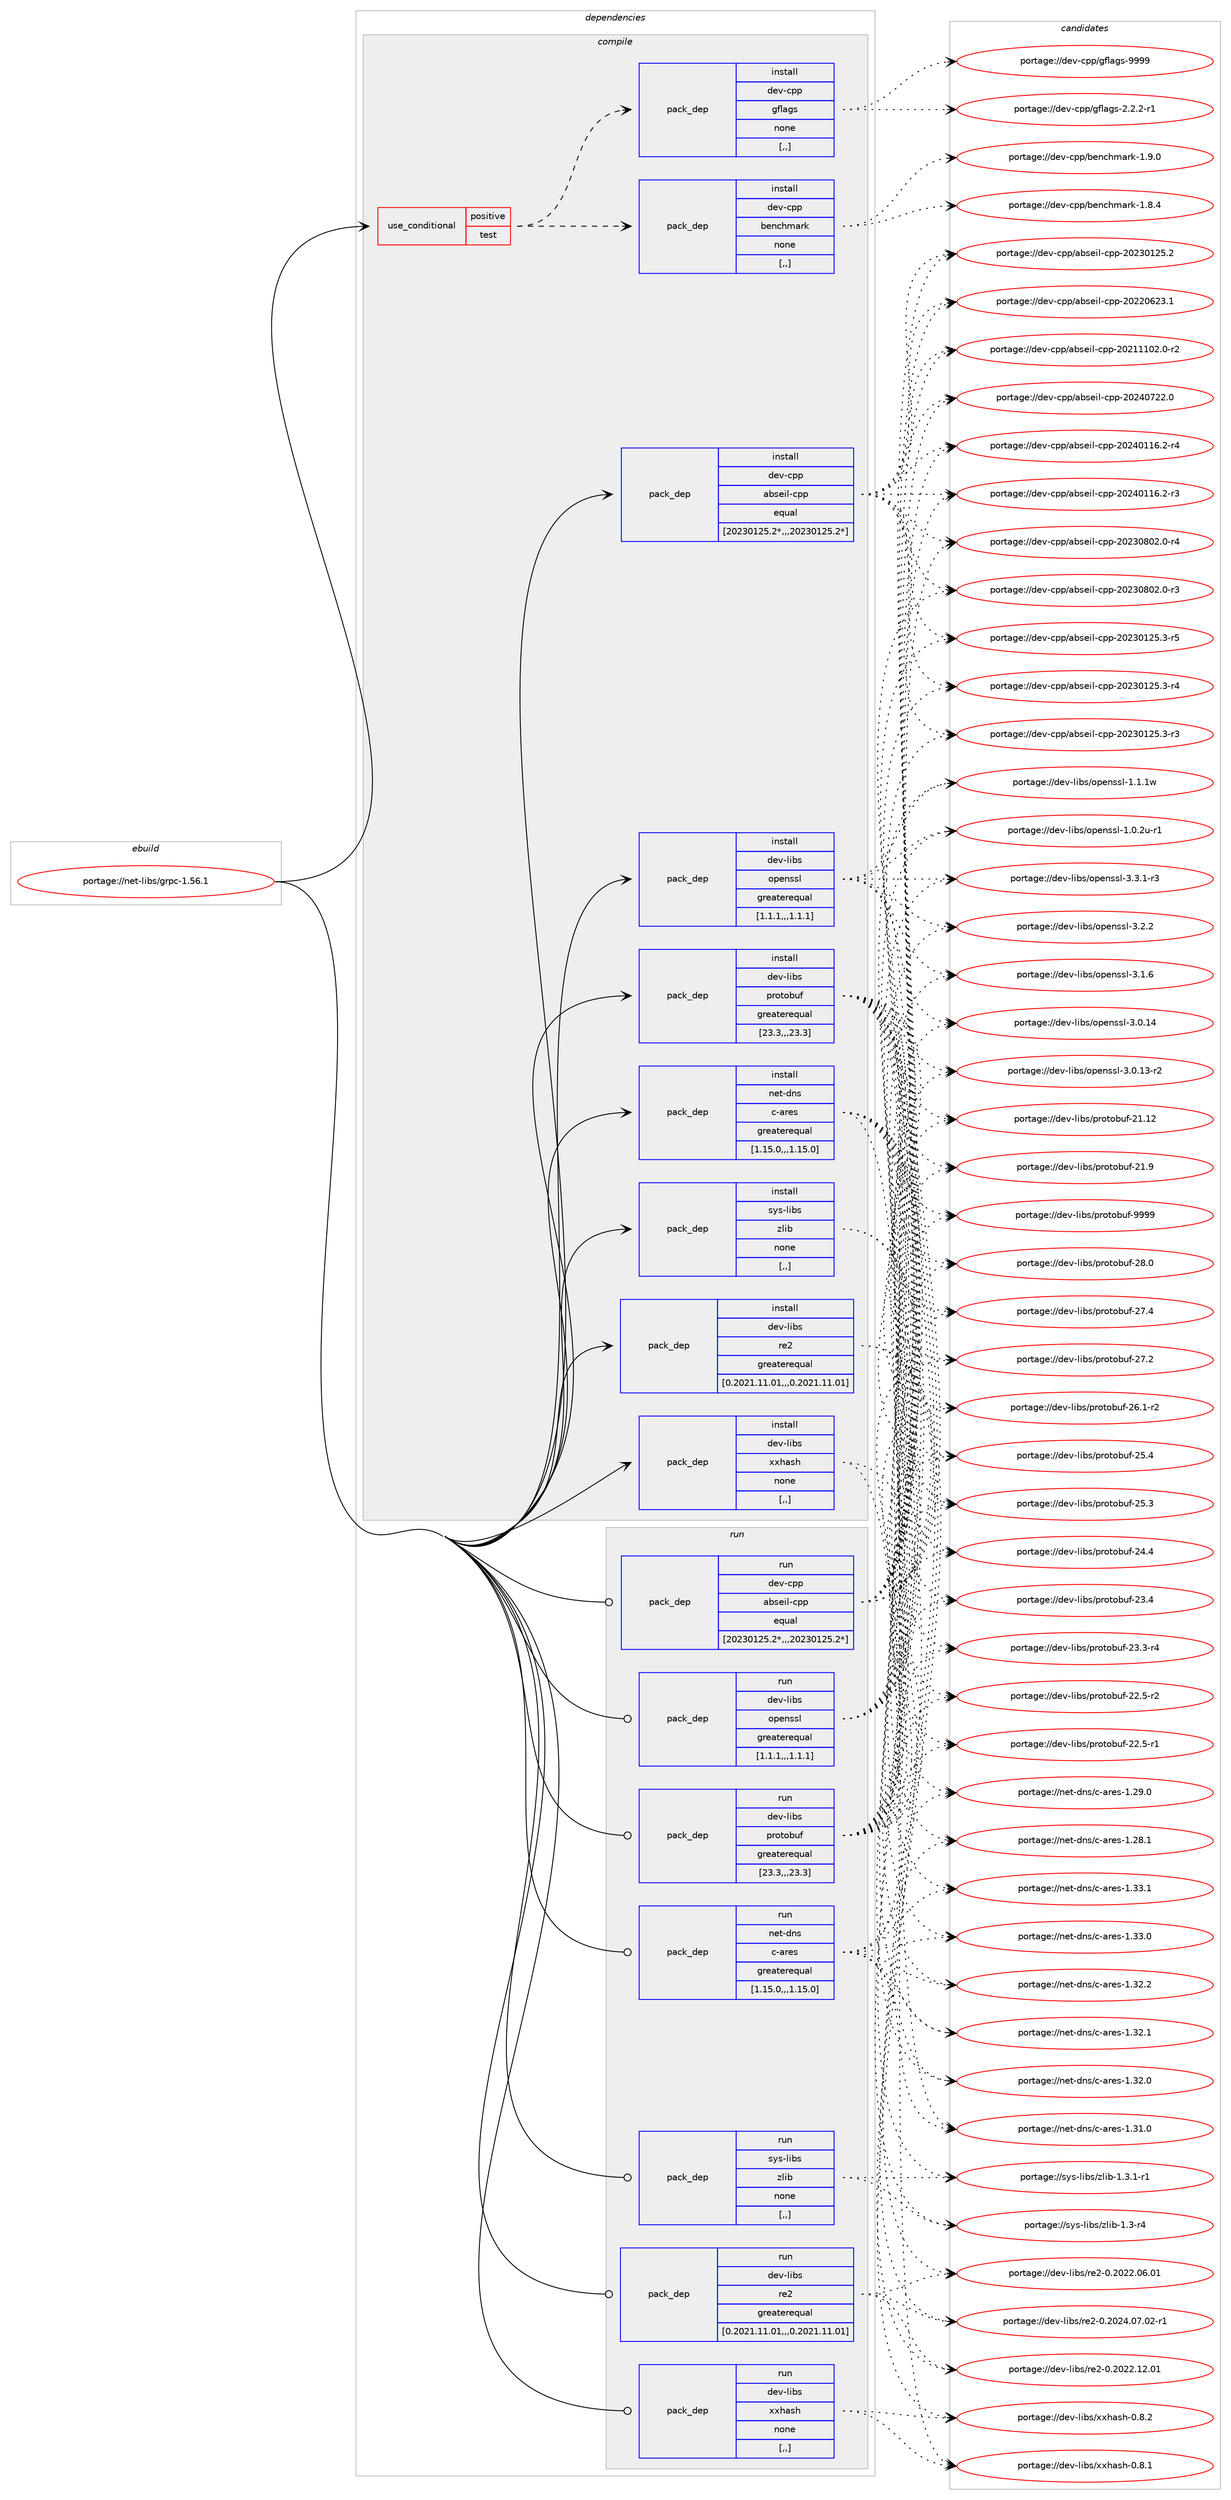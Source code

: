 digraph prolog {

# *************
# Graph options
# *************

newrank=true;
concentrate=true;
compound=true;
graph [rankdir=LR,fontname=Helvetica,fontsize=10,ranksep=1.5];#, ranksep=2.5, nodesep=0.2];
edge  [arrowhead=vee];
node  [fontname=Helvetica,fontsize=10];

# **********
# The ebuild
# **********

subgraph cluster_leftcol {
color=gray;
label=<<i>ebuild</i>>;
id [label="portage://net-libs/grpc-1.56.1", color=red, width=4, href="../net-libs/grpc-1.56.1.svg"];
}

# ****************
# The dependencies
# ****************

subgraph cluster_midcol {
color=gray;
label=<<i>dependencies</i>>;
subgraph cluster_compile {
fillcolor="#eeeeee";
style=filled;
label=<<i>compile</i>>;
subgraph cond227991 {
dependency870965 [label=<<TABLE BORDER="0" CELLBORDER="1" CELLSPACING="0" CELLPADDING="4"><TR><TD ROWSPAN="3" CELLPADDING="10">use_conditional</TD></TR><TR><TD>positive</TD></TR><TR><TD>test</TD></TR></TABLE>>, shape=none, color=red];
subgraph pack636559 {
dependency870966 [label=<<TABLE BORDER="0" CELLBORDER="1" CELLSPACING="0" CELLPADDING="4" WIDTH="220"><TR><TD ROWSPAN="6" CELLPADDING="30">pack_dep</TD></TR><TR><TD WIDTH="110">install</TD></TR><TR><TD>dev-cpp</TD></TR><TR><TD>benchmark</TD></TR><TR><TD>none</TD></TR><TR><TD>[,,]</TD></TR></TABLE>>, shape=none, color=blue];
}
dependency870965:e -> dependency870966:w [weight=20,style="dashed",arrowhead="vee"];
subgraph pack636560 {
dependency870967 [label=<<TABLE BORDER="0" CELLBORDER="1" CELLSPACING="0" CELLPADDING="4" WIDTH="220"><TR><TD ROWSPAN="6" CELLPADDING="30">pack_dep</TD></TR><TR><TD WIDTH="110">install</TD></TR><TR><TD>dev-cpp</TD></TR><TR><TD>gflags</TD></TR><TR><TD>none</TD></TR><TR><TD>[,,]</TD></TR></TABLE>>, shape=none, color=blue];
}
dependency870965:e -> dependency870967:w [weight=20,style="dashed",arrowhead="vee"];
}
id:e -> dependency870965:w [weight=20,style="solid",arrowhead="vee"];
subgraph pack636561 {
dependency870968 [label=<<TABLE BORDER="0" CELLBORDER="1" CELLSPACING="0" CELLPADDING="4" WIDTH="220"><TR><TD ROWSPAN="6" CELLPADDING="30">pack_dep</TD></TR><TR><TD WIDTH="110">install</TD></TR><TR><TD>dev-cpp</TD></TR><TR><TD>abseil-cpp</TD></TR><TR><TD>equal</TD></TR><TR><TD>[20230125.2*,,,20230125.2*]</TD></TR></TABLE>>, shape=none, color=blue];
}
id:e -> dependency870968:w [weight=20,style="solid",arrowhead="vee"];
subgraph pack636562 {
dependency870969 [label=<<TABLE BORDER="0" CELLBORDER="1" CELLSPACING="0" CELLPADDING="4" WIDTH="220"><TR><TD ROWSPAN="6" CELLPADDING="30">pack_dep</TD></TR><TR><TD WIDTH="110">install</TD></TR><TR><TD>dev-libs</TD></TR><TR><TD>openssl</TD></TR><TR><TD>greaterequal</TD></TR><TR><TD>[1.1.1,,,1.1.1]</TD></TR></TABLE>>, shape=none, color=blue];
}
id:e -> dependency870969:w [weight=20,style="solid",arrowhead="vee"];
subgraph pack636563 {
dependency870970 [label=<<TABLE BORDER="0" CELLBORDER="1" CELLSPACING="0" CELLPADDING="4" WIDTH="220"><TR><TD ROWSPAN="6" CELLPADDING="30">pack_dep</TD></TR><TR><TD WIDTH="110">install</TD></TR><TR><TD>dev-libs</TD></TR><TR><TD>protobuf</TD></TR><TR><TD>greaterequal</TD></TR><TR><TD>[23.3,,,23.3]</TD></TR></TABLE>>, shape=none, color=blue];
}
id:e -> dependency870970:w [weight=20,style="solid",arrowhead="vee"];
subgraph pack636564 {
dependency870971 [label=<<TABLE BORDER="0" CELLBORDER="1" CELLSPACING="0" CELLPADDING="4" WIDTH="220"><TR><TD ROWSPAN="6" CELLPADDING="30">pack_dep</TD></TR><TR><TD WIDTH="110">install</TD></TR><TR><TD>dev-libs</TD></TR><TR><TD>re2</TD></TR><TR><TD>greaterequal</TD></TR><TR><TD>[0.2021.11.01,,,0.2021.11.01]</TD></TR></TABLE>>, shape=none, color=blue];
}
id:e -> dependency870971:w [weight=20,style="solid",arrowhead="vee"];
subgraph pack636565 {
dependency870972 [label=<<TABLE BORDER="0" CELLBORDER="1" CELLSPACING="0" CELLPADDING="4" WIDTH="220"><TR><TD ROWSPAN="6" CELLPADDING="30">pack_dep</TD></TR><TR><TD WIDTH="110">install</TD></TR><TR><TD>dev-libs</TD></TR><TR><TD>xxhash</TD></TR><TR><TD>none</TD></TR><TR><TD>[,,]</TD></TR></TABLE>>, shape=none, color=blue];
}
id:e -> dependency870972:w [weight=20,style="solid",arrowhead="vee"];
subgraph pack636566 {
dependency870973 [label=<<TABLE BORDER="0" CELLBORDER="1" CELLSPACING="0" CELLPADDING="4" WIDTH="220"><TR><TD ROWSPAN="6" CELLPADDING="30">pack_dep</TD></TR><TR><TD WIDTH="110">install</TD></TR><TR><TD>net-dns</TD></TR><TR><TD>c-ares</TD></TR><TR><TD>greaterequal</TD></TR><TR><TD>[1.15.0,,,1.15.0]</TD></TR></TABLE>>, shape=none, color=blue];
}
id:e -> dependency870973:w [weight=20,style="solid",arrowhead="vee"];
subgraph pack636567 {
dependency870974 [label=<<TABLE BORDER="0" CELLBORDER="1" CELLSPACING="0" CELLPADDING="4" WIDTH="220"><TR><TD ROWSPAN="6" CELLPADDING="30">pack_dep</TD></TR><TR><TD WIDTH="110">install</TD></TR><TR><TD>sys-libs</TD></TR><TR><TD>zlib</TD></TR><TR><TD>none</TD></TR><TR><TD>[,,]</TD></TR></TABLE>>, shape=none, color=blue];
}
id:e -> dependency870974:w [weight=20,style="solid",arrowhead="vee"];
}
subgraph cluster_compileandrun {
fillcolor="#eeeeee";
style=filled;
label=<<i>compile and run</i>>;
}
subgraph cluster_run {
fillcolor="#eeeeee";
style=filled;
label=<<i>run</i>>;
subgraph pack636568 {
dependency870975 [label=<<TABLE BORDER="0" CELLBORDER="1" CELLSPACING="0" CELLPADDING="4" WIDTH="220"><TR><TD ROWSPAN="6" CELLPADDING="30">pack_dep</TD></TR><TR><TD WIDTH="110">run</TD></TR><TR><TD>dev-cpp</TD></TR><TR><TD>abseil-cpp</TD></TR><TR><TD>equal</TD></TR><TR><TD>[20230125.2*,,,20230125.2*]</TD></TR></TABLE>>, shape=none, color=blue];
}
id:e -> dependency870975:w [weight=20,style="solid",arrowhead="odot"];
subgraph pack636569 {
dependency870976 [label=<<TABLE BORDER="0" CELLBORDER="1" CELLSPACING="0" CELLPADDING="4" WIDTH="220"><TR><TD ROWSPAN="6" CELLPADDING="30">pack_dep</TD></TR><TR><TD WIDTH="110">run</TD></TR><TR><TD>dev-libs</TD></TR><TR><TD>openssl</TD></TR><TR><TD>greaterequal</TD></TR><TR><TD>[1.1.1,,,1.1.1]</TD></TR></TABLE>>, shape=none, color=blue];
}
id:e -> dependency870976:w [weight=20,style="solid",arrowhead="odot"];
subgraph pack636570 {
dependency870977 [label=<<TABLE BORDER="0" CELLBORDER="1" CELLSPACING="0" CELLPADDING="4" WIDTH="220"><TR><TD ROWSPAN="6" CELLPADDING="30">pack_dep</TD></TR><TR><TD WIDTH="110">run</TD></TR><TR><TD>dev-libs</TD></TR><TR><TD>protobuf</TD></TR><TR><TD>greaterequal</TD></TR><TR><TD>[23.3,,,23.3]</TD></TR></TABLE>>, shape=none, color=blue];
}
id:e -> dependency870977:w [weight=20,style="solid",arrowhead="odot"];
subgraph pack636571 {
dependency870978 [label=<<TABLE BORDER="0" CELLBORDER="1" CELLSPACING="0" CELLPADDING="4" WIDTH="220"><TR><TD ROWSPAN="6" CELLPADDING="30">pack_dep</TD></TR><TR><TD WIDTH="110">run</TD></TR><TR><TD>dev-libs</TD></TR><TR><TD>re2</TD></TR><TR><TD>greaterequal</TD></TR><TR><TD>[0.2021.11.01,,,0.2021.11.01]</TD></TR></TABLE>>, shape=none, color=blue];
}
id:e -> dependency870978:w [weight=20,style="solid",arrowhead="odot"];
subgraph pack636572 {
dependency870979 [label=<<TABLE BORDER="0" CELLBORDER="1" CELLSPACING="0" CELLPADDING="4" WIDTH="220"><TR><TD ROWSPAN="6" CELLPADDING="30">pack_dep</TD></TR><TR><TD WIDTH="110">run</TD></TR><TR><TD>dev-libs</TD></TR><TR><TD>xxhash</TD></TR><TR><TD>none</TD></TR><TR><TD>[,,]</TD></TR></TABLE>>, shape=none, color=blue];
}
id:e -> dependency870979:w [weight=20,style="solid",arrowhead="odot"];
subgraph pack636573 {
dependency870980 [label=<<TABLE BORDER="0" CELLBORDER="1" CELLSPACING="0" CELLPADDING="4" WIDTH="220"><TR><TD ROWSPAN="6" CELLPADDING="30">pack_dep</TD></TR><TR><TD WIDTH="110">run</TD></TR><TR><TD>net-dns</TD></TR><TR><TD>c-ares</TD></TR><TR><TD>greaterequal</TD></TR><TR><TD>[1.15.0,,,1.15.0]</TD></TR></TABLE>>, shape=none, color=blue];
}
id:e -> dependency870980:w [weight=20,style="solid",arrowhead="odot"];
subgraph pack636574 {
dependency870981 [label=<<TABLE BORDER="0" CELLBORDER="1" CELLSPACING="0" CELLPADDING="4" WIDTH="220"><TR><TD ROWSPAN="6" CELLPADDING="30">pack_dep</TD></TR><TR><TD WIDTH="110">run</TD></TR><TR><TD>sys-libs</TD></TR><TR><TD>zlib</TD></TR><TR><TD>none</TD></TR><TR><TD>[,,]</TD></TR></TABLE>>, shape=none, color=blue];
}
id:e -> dependency870981:w [weight=20,style="solid",arrowhead="odot"];
}
}

# **************
# The candidates
# **************

subgraph cluster_choices {
rank=same;
color=gray;
label=<<i>candidates</i>>;

subgraph choice636559 {
color=black;
nodesep=1;
choice100101118459911211247981011109910410997114107454946574648 [label="portage://dev-cpp/benchmark-1.9.0", color=red, width=4,href="../dev-cpp/benchmark-1.9.0.svg"];
choice100101118459911211247981011109910410997114107454946564652 [label="portage://dev-cpp/benchmark-1.8.4", color=red, width=4,href="../dev-cpp/benchmark-1.8.4.svg"];
dependency870966:e -> choice100101118459911211247981011109910410997114107454946574648:w [style=dotted,weight="100"];
dependency870966:e -> choice100101118459911211247981011109910410997114107454946564652:w [style=dotted,weight="100"];
}
subgraph choice636560 {
color=black;
nodesep=1;
choice100101118459911211247103102108971031154557575757 [label="portage://dev-cpp/gflags-9999", color=red, width=4,href="../dev-cpp/gflags-9999.svg"];
choice100101118459911211247103102108971031154550465046504511449 [label="portage://dev-cpp/gflags-2.2.2-r1", color=red, width=4,href="../dev-cpp/gflags-2.2.2-r1.svg"];
dependency870967:e -> choice100101118459911211247103102108971031154557575757:w [style=dotted,weight="100"];
dependency870967:e -> choice100101118459911211247103102108971031154550465046504511449:w [style=dotted,weight="100"];
}
subgraph choice636561 {
color=black;
nodesep=1;
choice100101118459911211247979811510110510845991121124550485052485550504648 [label="portage://dev-cpp/abseil-cpp-20240722.0", color=red, width=4,href="../dev-cpp/abseil-cpp-20240722.0.svg"];
choice1001011184599112112479798115101105108459911211245504850524849495446504511452 [label="portage://dev-cpp/abseil-cpp-20240116.2-r4", color=red, width=4,href="../dev-cpp/abseil-cpp-20240116.2-r4.svg"];
choice1001011184599112112479798115101105108459911211245504850524849495446504511451 [label="portage://dev-cpp/abseil-cpp-20240116.2-r3", color=red, width=4,href="../dev-cpp/abseil-cpp-20240116.2-r3.svg"];
choice1001011184599112112479798115101105108459911211245504850514856485046484511452 [label="portage://dev-cpp/abseil-cpp-20230802.0-r4", color=red, width=4,href="../dev-cpp/abseil-cpp-20230802.0-r4.svg"];
choice1001011184599112112479798115101105108459911211245504850514856485046484511451 [label="portage://dev-cpp/abseil-cpp-20230802.0-r3", color=red, width=4,href="../dev-cpp/abseil-cpp-20230802.0-r3.svg"];
choice1001011184599112112479798115101105108459911211245504850514849505346514511453 [label="portage://dev-cpp/abseil-cpp-20230125.3-r5", color=red, width=4,href="../dev-cpp/abseil-cpp-20230125.3-r5.svg"];
choice1001011184599112112479798115101105108459911211245504850514849505346514511452 [label="portage://dev-cpp/abseil-cpp-20230125.3-r4", color=red, width=4,href="../dev-cpp/abseil-cpp-20230125.3-r4.svg"];
choice1001011184599112112479798115101105108459911211245504850514849505346514511451 [label="portage://dev-cpp/abseil-cpp-20230125.3-r3", color=red, width=4,href="../dev-cpp/abseil-cpp-20230125.3-r3.svg"];
choice100101118459911211247979811510110510845991121124550485051484950534650 [label="portage://dev-cpp/abseil-cpp-20230125.2", color=red, width=4,href="../dev-cpp/abseil-cpp-20230125.2.svg"];
choice100101118459911211247979811510110510845991121124550485050485450514649 [label="portage://dev-cpp/abseil-cpp-20220623.1", color=red, width=4,href="../dev-cpp/abseil-cpp-20220623.1.svg"];
choice1001011184599112112479798115101105108459911211245504850494949485046484511450 [label="portage://dev-cpp/abseil-cpp-20211102.0-r2", color=red, width=4,href="../dev-cpp/abseil-cpp-20211102.0-r2.svg"];
dependency870968:e -> choice100101118459911211247979811510110510845991121124550485052485550504648:w [style=dotted,weight="100"];
dependency870968:e -> choice1001011184599112112479798115101105108459911211245504850524849495446504511452:w [style=dotted,weight="100"];
dependency870968:e -> choice1001011184599112112479798115101105108459911211245504850524849495446504511451:w [style=dotted,weight="100"];
dependency870968:e -> choice1001011184599112112479798115101105108459911211245504850514856485046484511452:w [style=dotted,weight="100"];
dependency870968:e -> choice1001011184599112112479798115101105108459911211245504850514856485046484511451:w [style=dotted,weight="100"];
dependency870968:e -> choice1001011184599112112479798115101105108459911211245504850514849505346514511453:w [style=dotted,weight="100"];
dependency870968:e -> choice1001011184599112112479798115101105108459911211245504850514849505346514511452:w [style=dotted,weight="100"];
dependency870968:e -> choice1001011184599112112479798115101105108459911211245504850514849505346514511451:w [style=dotted,weight="100"];
dependency870968:e -> choice100101118459911211247979811510110510845991121124550485051484950534650:w [style=dotted,weight="100"];
dependency870968:e -> choice100101118459911211247979811510110510845991121124550485050485450514649:w [style=dotted,weight="100"];
dependency870968:e -> choice1001011184599112112479798115101105108459911211245504850494949485046484511450:w [style=dotted,weight="100"];
}
subgraph choice636562 {
color=black;
nodesep=1;
choice1001011184510810598115471111121011101151151084551465146494511451 [label="portage://dev-libs/openssl-3.3.1-r3", color=red, width=4,href="../dev-libs/openssl-3.3.1-r3.svg"];
choice100101118451081059811547111112101110115115108455146504650 [label="portage://dev-libs/openssl-3.2.2", color=red, width=4,href="../dev-libs/openssl-3.2.2.svg"];
choice100101118451081059811547111112101110115115108455146494654 [label="portage://dev-libs/openssl-3.1.6", color=red, width=4,href="../dev-libs/openssl-3.1.6.svg"];
choice10010111845108105981154711111210111011511510845514648464952 [label="portage://dev-libs/openssl-3.0.14", color=red, width=4,href="../dev-libs/openssl-3.0.14.svg"];
choice100101118451081059811547111112101110115115108455146484649514511450 [label="portage://dev-libs/openssl-3.0.13-r2", color=red, width=4,href="../dev-libs/openssl-3.0.13-r2.svg"];
choice100101118451081059811547111112101110115115108454946494649119 [label="portage://dev-libs/openssl-1.1.1w", color=red, width=4,href="../dev-libs/openssl-1.1.1w.svg"];
choice1001011184510810598115471111121011101151151084549464846501174511449 [label="portage://dev-libs/openssl-1.0.2u-r1", color=red, width=4,href="../dev-libs/openssl-1.0.2u-r1.svg"];
dependency870969:e -> choice1001011184510810598115471111121011101151151084551465146494511451:w [style=dotted,weight="100"];
dependency870969:e -> choice100101118451081059811547111112101110115115108455146504650:w [style=dotted,weight="100"];
dependency870969:e -> choice100101118451081059811547111112101110115115108455146494654:w [style=dotted,weight="100"];
dependency870969:e -> choice10010111845108105981154711111210111011511510845514648464952:w [style=dotted,weight="100"];
dependency870969:e -> choice100101118451081059811547111112101110115115108455146484649514511450:w [style=dotted,weight="100"];
dependency870969:e -> choice100101118451081059811547111112101110115115108454946494649119:w [style=dotted,weight="100"];
dependency870969:e -> choice1001011184510810598115471111121011101151151084549464846501174511449:w [style=dotted,weight="100"];
}
subgraph choice636563 {
color=black;
nodesep=1;
choice100101118451081059811547112114111116111981171024557575757 [label="portage://dev-libs/protobuf-9999", color=red, width=4,href="../dev-libs/protobuf-9999.svg"];
choice100101118451081059811547112114111116111981171024550564648 [label="portage://dev-libs/protobuf-28.0", color=red, width=4,href="../dev-libs/protobuf-28.0.svg"];
choice100101118451081059811547112114111116111981171024550554652 [label="portage://dev-libs/protobuf-27.4", color=red, width=4,href="../dev-libs/protobuf-27.4.svg"];
choice100101118451081059811547112114111116111981171024550554650 [label="portage://dev-libs/protobuf-27.2", color=red, width=4,href="../dev-libs/protobuf-27.2.svg"];
choice1001011184510810598115471121141111161119811710245505446494511450 [label="portage://dev-libs/protobuf-26.1-r2", color=red, width=4,href="../dev-libs/protobuf-26.1-r2.svg"];
choice100101118451081059811547112114111116111981171024550534652 [label="portage://dev-libs/protobuf-25.4", color=red, width=4,href="../dev-libs/protobuf-25.4.svg"];
choice100101118451081059811547112114111116111981171024550534651 [label="portage://dev-libs/protobuf-25.3", color=red, width=4,href="../dev-libs/protobuf-25.3.svg"];
choice100101118451081059811547112114111116111981171024550524652 [label="portage://dev-libs/protobuf-24.4", color=red, width=4,href="../dev-libs/protobuf-24.4.svg"];
choice100101118451081059811547112114111116111981171024550514652 [label="portage://dev-libs/protobuf-23.4", color=red, width=4,href="../dev-libs/protobuf-23.4.svg"];
choice1001011184510810598115471121141111161119811710245505146514511452 [label="portage://dev-libs/protobuf-23.3-r4", color=red, width=4,href="../dev-libs/protobuf-23.3-r4.svg"];
choice1001011184510810598115471121141111161119811710245505046534511450 [label="portage://dev-libs/protobuf-22.5-r2", color=red, width=4,href="../dev-libs/protobuf-22.5-r2.svg"];
choice1001011184510810598115471121141111161119811710245505046534511449 [label="portage://dev-libs/protobuf-22.5-r1", color=red, width=4,href="../dev-libs/protobuf-22.5-r1.svg"];
choice10010111845108105981154711211411111611198117102455049464950 [label="portage://dev-libs/protobuf-21.12", color=red, width=4,href="../dev-libs/protobuf-21.12.svg"];
choice100101118451081059811547112114111116111981171024550494657 [label="portage://dev-libs/protobuf-21.9", color=red, width=4,href="../dev-libs/protobuf-21.9.svg"];
dependency870970:e -> choice100101118451081059811547112114111116111981171024557575757:w [style=dotted,weight="100"];
dependency870970:e -> choice100101118451081059811547112114111116111981171024550564648:w [style=dotted,weight="100"];
dependency870970:e -> choice100101118451081059811547112114111116111981171024550554652:w [style=dotted,weight="100"];
dependency870970:e -> choice100101118451081059811547112114111116111981171024550554650:w [style=dotted,weight="100"];
dependency870970:e -> choice1001011184510810598115471121141111161119811710245505446494511450:w [style=dotted,weight="100"];
dependency870970:e -> choice100101118451081059811547112114111116111981171024550534652:w [style=dotted,weight="100"];
dependency870970:e -> choice100101118451081059811547112114111116111981171024550534651:w [style=dotted,weight="100"];
dependency870970:e -> choice100101118451081059811547112114111116111981171024550524652:w [style=dotted,weight="100"];
dependency870970:e -> choice100101118451081059811547112114111116111981171024550514652:w [style=dotted,weight="100"];
dependency870970:e -> choice1001011184510810598115471121141111161119811710245505146514511452:w [style=dotted,weight="100"];
dependency870970:e -> choice1001011184510810598115471121141111161119811710245505046534511450:w [style=dotted,weight="100"];
dependency870970:e -> choice1001011184510810598115471121141111161119811710245505046534511449:w [style=dotted,weight="100"];
dependency870970:e -> choice10010111845108105981154711211411111611198117102455049464950:w [style=dotted,weight="100"];
dependency870970:e -> choice100101118451081059811547112114111116111981171024550494657:w [style=dotted,weight="100"];
}
subgraph choice636564 {
color=black;
nodesep=1;
choice10010111845108105981154711410150454846504850524648554648504511449 [label="portage://dev-libs/re2-0.2024.07.02-r1", color=red, width=4,href="../dev-libs/re2-0.2024.07.02-r1.svg"];
choice1001011184510810598115471141015045484650485050464950464849 [label="portage://dev-libs/re2-0.2022.12.01", color=red, width=4,href="../dev-libs/re2-0.2022.12.01.svg"];
choice1001011184510810598115471141015045484650485050464854464849 [label="portage://dev-libs/re2-0.2022.06.01", color=red, width=4,href="../dev-libs/re2-0.2022.06.01.svg"];
dependency870971:e -> choice10010111845108105981154711410150454846504850524648554648504511449:w [style=dotted,weight="100"];
dependency870971:e -> choice1001011184510810598115471141015045484650485050464950464849:w [style=dotted,weight="100"];
dependency870971:e -> choice1001011184510810598115471141015045484650485050464854464849:w [style=dotted,weight="100"];
}
subgraph choice636565 {
color=black;
nodesep=1;
choice10010111845108105981154712012010497115104454846564650 [label="portage://dev-libs/xxhash-0.8.2", color=red, width=4,href="../dev-libs/xxhash-0.8.2.svg"];
choice10010111845108105981154712012010497115104454846564649 [label="portage://dev-libs/xxhash-0.8.1", color=red, width=4,href="../dev-libs/xxhash-0.8.1.svg"];
dependency870972:e -> choice10010111845108105981154712012010497115104454846564650:w [style=dotted,weight="100"];
dependency870972:e -> choice10010111845108105981154712012010497115104454846564649:w [style=dotted,weight="100"];
}
subgraph choice636566 {
color=black;
nodesep=1;
choice110101116451001101154799459711410111545494651514649 [label="portage://net-dns/c-ares-1.33.1", color=red, width=4,href="../net-dns/c-ares-1.33.1.svg"];
choice110101116451001101154799459711410111545494651514648 [label="portage://net-dns/c-ares-1.33.0", color=red, width=4,href="../net-dns/c-ares-1.33.0.svg"];
choice110101116451001101154799459711410111545494651504650 [label="portage://net-dns/c-ares-1.32.2", color=red, width=4,href="../net-dns/c-ares-1.32.2.svg"];
choice110101116451001101154799459711410111545494651504649 [label="portage://net-dns/c-ares-1.32.1", color=red, width=4,href="../net-dns/c-ares-1.32.1.svg"];
choice110101116451001101154799459711410111545494651504648 [label="portage://net-dns/c-ares-1.32.0", color=red, width=4,href="../net-dns/c-ares-1.32.0.svg"];
choice110101116451001101154799459711410111545494651494648 [label="portage://net-dns/c-ares-1.31.0", color=red, width=4,href="../net-dns/c-ares-1.31.0.svg"];
choice110101116451001101154799459711410111545494650574648 [label="portage://net-dns/c-ares-1.29.0", color=red, width=4,href="../net-dns/c-ares-1.29.0.svg"];
choice110101116451001101154799459711410111545494650564649 [label="portage://net-dns/c-ares-1.28.1", color=red, width=4,href="../net-dns/c-ares-1.28.1.svg"];
dependency870973:e -> choice110101116451001101154799459711410111545494651514649:w [style=dotted,weight="100"];
dependency870973:e -> choice110101116451001101154799459711410111545494651514648:w [style=dotted,weight="100"];
dependency870973:e -> choice110101116451001101154799459711410111545494651504650:w [style=dotted,weight="100"];
dependency870973:e -> choice110101116451001101154799459711410111545494651504649:w [style=dotted,weight="100"];
dependency870973:e -> choice110101116451001101154799459711410111545494651504648:w [style=dotted,weight="100"];
dependency870973:e -> choice110101116451001101154799459711410111545494651494648:w [style=dotted,weight="100"];
dependency870973:e -> choice110101116451001101154799459711410111545494650574648:w [style=dotted,weight="100"];
dependency870973:e -> choice110101116451001101154799459711410111545494650564649:w [style=dotted,weight="100"];
}
subgraph choice636567 {
color=black;
nodesep=1;
choice115121115451081059811547122108105984549465146494511449 [label="portage://sys-libs/zlib-1.3.1-r1", color=red, width=4,href="../sys-libs/zlib-1.3.1-r1.svg"];
choice11512111545108105981154712210810598454946514511452 [label="portage://sys-libs/zlib-1.3-r4", color=red, width=4,href="../sys-libs/zlib-1.3-r4.svg"];
dependency870974:e -> choice115121115451081059811547122108105984549465146494511449:w [style=dotted,weight="100"];
dependency870974:e -> choice11512111545108105981154712210810598454946514511452:w [style=dotted,weight="100"];
}
subgraph choice636568 {
color=black;
nodesep=1;
choice100101118459911211247979811510110510845991121124550485052485550504648 [label="portage://dev-cpp/abseil-cpp-20240722.0", color=red, width=4,href="../dev-cpp/abseil-cpp-20240722.0.svg"];
choice1001011184599112112479798115101105108459911211245504850524849495446504511452 [label="portage://dev-cpp/abseil-cpp-20240116.2-r4", color=red, width=4,href="../dev-cpp/abseil-cpp-20240116.2-r4.svg"];
choice1001011184599112112479798115101105108459911211245504850524849495446504511451 [label="portage://dev-cpp/abseil-cpp-20240116.2-r3", color=red, width=4,href="../dev-cpp/abseil-cpp-20240116.2-r3.svg"];
choice1001011184599112112479798115101105108459911211245504850514856485046484511452 [label="portage://dev-cpp/abseil-cpp-20230802.0-r4", color=red, width=4,href="../dev-cpp/abseil-cpp-20230802.0-r4.svg"];
choice1001011184599112112479798115101105108459911211245504850514856485046484511451 [label="portage://dev-cpp/abseil-cpp-20230802.0-r3", color=red, width=4,href="../dev-cpp/abseil-cpp-20230802.0-r3.svg"];
choice1001011184599112112479798115101105108459911211245504850514849505346514511453 [label="portage://dev-cpp/abseil-cpp-20230125.3-r5", color=red, width=4,href="../dev-cpp/abseil-cpp-20230125.3-r5.svg"];
choice1001011184599112112479798115101105108459911211245504850514849505346514511452 [label="portage://dev-cpp/abseil-cpp-20230125.3-r4", color=red, width=4,href="../dev-cpp/abseil-cpp-20230125.3-r4.svg"];
choice1001011184599112112479798115101105108459911211245504850514849505346514511451 [label="portage://dev-cpp/abseil-cpp-20230125.3-r3", color=red, width=4,href="../dev-cpp/abseil-cpp-20230125.3-r3.svg"];
choice100101118459911211247979811510110510845991121124550485051484950534650 [label="portage://dev-cpp/abseil-cpp-20230125.2", color=red, width=4,href="../dev-cpp/abseil-cpp-20230125.2.svg"];
choice100101118459911211247979811510110510845991121124550485050485450514649 [label="portage://dev-cpp/abseil-cpp-20220623.1", color=red, width=4,href="../dev-cpp/abseil-cpp-20220623.1.svg"];
choice1001011184599112112479798115101105108459911211245504850494949485046484511450 [label="portage://dev-cpp/abseil-cpp-20211102.0-r2", color=red, width=4,href="../dev-cpp/abseil-cpp-20211102.0-r2.svg"];
dependency870975:e -> choice100101118459911211247979811510110510845991121124550485052485550504648:w [style=dotted,weight="100"];
dependency870975:e -> choice1001011184599112112479798115101105108459911211245504850524849495446504511452:w [style=dotted,weight="100"];
dependency870975:e -> choice1001011184599112112479798115101105108459911211245504850524849495446504511451:w [style=dotted,weight="100"];
dependency870975:e -> choice1001011184599112112479798115101105108459911211245504850514856485046484511452:w [style=dotted,weight="100"];
dependency870975:e -> choice1001011184599112112479798115101105108459911211245504850514856485046484511451:w [style=dotted,weight="100"];
dependency870975:e -> choice1001011184599112112479798115101105108459911211245504850514849505346514511453:w [style=dotted,weight="100"];
dependency870975:e -> choice1001011184599112112479798115101105108459911211245504850514849505346514511452:w [style=dotted,weight="100"];
dependency870975:e -> choice1001011184599112112479798115101105108459911211245504850514849505346514511451:w [style=dotted,weight="100"];
dependency870975:e -> choice100101118459911211247979811510110510845991121124550485051484950534650:w [style=dotted,weight="100"];
dependency870975:e -> choice100101118459911211247979811510110510845991121124550485050485450514649:w [style=dotted,weight="100"];
dependency870975:e -> choice1001011184599112112479798115101105108459911211245504850494949485046484511450:w [style=dotted,weight="100"];
}
subgraph choice636569 {
color=black;
nodesep=1;
choice1001011184510810598115471111121011101151151084551465146494511451 [label="portage://dev-libs/openssl-3.3.1-r3", color=red, width=4,href="../dev-libs/openssl-3.3.1-r3.svg"];
choice100101118451081059811547111112101110115115108455146504650 [label="portage://dev-libs/openssl-3.2.2", color=red, width=4,href="../dev-libs/openssl-3.2.2.svg"];
choice100101118451081059811547111112101110115115108455146494654 [label="portage://dev-libs/openssl-3.1.6", color=red, width=4,href="../dev-libs/openssl-3.1.6.svg"];
choice10010111845108105981154711111210111011511510845514648464952 [label="portage://dev-libs/openssl-3.0.14", color=red, width=4,href="../dev-libs/openssl-3.0.14.svg"];
choice100101118451081059811547111112101110115115108455146484649514511450 [label="portage://dev-libs/openssl-3.0.13-r2", color=red, width=4,href="../dev-libs/openssl-3.0.13-r2.svg"];
choice100101118451081059811547111112101110115115108454946494649119 [label="portage://dev-libs/openssl-1.1.1w", color=red, width=4,href="../dev-libs/openssl-1.1.1w.svg"];
choice1001011184510810598115471111121011101151151084549464846501174511449 [label="portage://dev-libs/openssl-1.0.2u-r1", color=red, width=4,href="../dev-libs/openssl-1.0.2u-r1.svg"];
dependency870976:e -> choice1001011184510810598115471111121011101151151084551465146494511451:w [style=dotted,weight="100"];
dependency870976:e -> choice100101118451081059811547111112101110115115108455146504650:w [style=dotted,weight="100"];
dependency870976:e -> choice100101118451081059811547111112101110115115108455146494654:w [style=dotted,weight="100"];
dependency870976:e -> choice10010111845108105981154711111210111011511510845514648464952:w [style=dotted,weight="100"];
dependency870976:e -> choice100101118451081059811547111112101110115115108455146484649514511450:w [style=dotted,weight="100"];
dependency870976:e -> choice100101118451081059811547111112101110115115108454946494649119:w [style=dotted,weight="100"];
dependency870976:e -> choice1001011184510810598115471111121011101151151084549464846501174511449:w [style=dotted,weight="100"];
}
subgraph choice636570 {
color=black;
nodesep=1;
choice100101118451081059811547112114111116111981171024557575757 [label="portage://dev-libs/protobuf-9999", color=red, width=4,href="../dev-libs/protobuf-9999.svg"];
choice100101118451081059811547112114111116111981171024550564648 [label="portage://dev-libs/protobuf-28.0", color=red, width=4,href="../dev-libs/protobuf-28.0.svg"];
choice100101118451081059811547112114111116111981171024550554652 [label="portage://dev-libs/protobuf-27.4", color=red, width=4,href="../dev-libs/protobuf-27.4.svg"];
choice100101118451081059811547112114111116111981171024550554650 [label="portage://dev-libs/protobuf-27.2", color=red, width=4,href="../dev-libs/protobuf-27.2.svg"];
choice1001011184510810598115471121141111161119811710245505446494511450 [label="portage://dev-libs/protobuf-26.1-r2", color=red, width=4,href="../dev-libs/protobuf-26.1-r2.svg"];
choice100101118451081059811547112114111116111981171024550534652 [label="portage://dev-libs/protobuf-25.4", color=red, width=4,href="../dev-libs/protobuf-25.4.svg"];
choice100101118451081059811547112114111116111981171024550534651 [label="portage://dev-libs/protobuf-25.3", color=red, width=4,href="../dev-libs/protobuf-25.3.svg"];
choice100101118451081059811547112114111116111981171024550524652 [label="portage://dev-libs/protobuf-24.4", color=red, width=4,href="../dev-libs/protobuf-24.4.svg"];
choice100101118451081059811547112114111116111981171024550514652 [label="portage://dev-libs/protobuf-23.4", color=red, width=4,href="../dev-libs/protobuf-23.4.svg"];
choice1001011184510810598115471121141111161119811710245505146514511452 [label="portage://dev-libs/protobuf-23.3-r4", color=red, width=4,href="../dev-libs/protobuf-23.3-r4.svg"];
choice1001011184510810598115471121141111161119811710245505046534511450 [label="portage://dev-libs/protobuf-22.5-r2", color=red, width=4,href="../dev-libs/protobuf-22.5-r2.svg"];
choice1001011184510810598115471121141111161119811710245505046534511449 [label="portage://dev-libs/protobuf-22.5-r1", color=red, width=4,href="../dev-libs/protobuf-22.5-r1.svg"];
choice10010111845108105981154711211411111611198117102455049464950 [label="portage://dev-libs/protobuf-21.12", color=red, width=4,href="../dev-libs/protobuf-21.12.svg"];
choice100101118451081059811547112114111116111981171024550494657 [label="portage://dev-libs/protobuf-21.9", color=red, width=4,href="../dev-libs/protobuf-21.9.svg"];
dependency870977:e -> choice100101118451081059811547112114111116111981171024557575757:w [style=dotted,weight="100"];
dependency870977:e -> choice100101118451081059811547112114111116111981171024550564648:w [style=dotted,weight="100"];
dependency870977:e -> choice100101118451081059811547112114111116111981171024550554652:w [style=dotted,weight="100"];
dependency870977:e -> choice100101118451081059811547112114111116111981171024550554650:w [style=dotted,weight="100"];
dependency870977:e -> choice1001011184510810598115471121141111161119811710245505446494511450:w [style=dotted,weight="100"];
dependency870977:e -> choice100101118451081059811547112114111116111981171024550534652:w [style=dotted,weight="100"];
dependency870977:e -> choice100101118451081059811547112114111116111981171024550534651:w [style=dotted,weight="100"];
dependency870977:e -> choice100101118451081059811547112114111116111981171024550524652:w [style=dotted,weight="100"];
dependency870977:e -> choice100101118451081059811547112114111116111981171024550514652:w [style=dotted,weight="100"];
dependency870977:e -> choice1001011184510810598115471121141111161119811710245505146514511452:w [style=dotted,weight="100"];
dependency870977:e -> choice1001011184510810598115471121141111161119811710245505046534511450:w [style=dotted,weight="100"];
dependency870977:e -> choice1001011184510810598115471121141111161119811710245505046534511449:w [style=dotted,weight="100"];
dependency870977:e -> choice10010111845108105981154711211411111611198117102455049464950:w [style=dotted,weight="100"];
dependency870977:e -> choice100101118451081059811547112114111116111981171024550494657:w [style=dotted,weight="100"];
}
subgraph choice636571 {
color=black;
nodesep=1;
choice10010111845108105981154711410150454846504850524648554648504511449 [label="portage://dev-libs/re2-0.2024.07.02-r1", color=red, width=4,href="../dev-libs/re2-0.2024.07.02-r1.svg"];
choice1001011184510810598115471141015045484650485050464950464849 [label="portage://dev-libs/re2-0.2022.12.01", color=red, width=4,href="../dev-libs/re2-0.2022.12.01.svg"];
choice1001011184510810598115471141015045484650485050464854464849 [label="portage://dev-libs/re2-0.2022.06.01", color=red, width=4,href="../dev-libs/re2-0.2022.06.01.svg"];
dependency870978:e -> choice10010111845108105981154711410150454846504850524648554648504511449:w [style=dotted,weight="100"];
dependency870978:e -> choice1001011184510810598115471141015045484650485050464950464849:w [style=dotted,weight="100"];
dependency870978:e -> choice1001011184510810598115471141015045484650485050464854464849:w [style=dotted,weight="100"];
}
subgraph choice636572 {
color=black;
nodesep=1;
choice10010111845108105981154712012010497115104454846564650 [label="portage://dev-libs/xxhash-0.8.2", color=red, width=4,href="../dev-libs/xxhash-0.8.2.svg"];
choice10010111845108105981154712012010497115104454846564649 [label="portage://dev-libs/xxhash-0.8.1", color=red, width=4,href="../dev-libs/xxhash-0.8.1.svg"];
dependency870979:e -> choice10010111845108105981154712012010497115104454846564650:w [style=dotted,weight="100"];
dependency870979:e -> choice10010111845108105981154712012010497115104454846564649:w [style=dotted,weight="100"];
}
subgraph choice636573 {
color=black;
nodesep=1;
choice110101116451001101154799459711410111545494651514649 [label="portage://net-dns/c-ares-1.33.1", color=red, width=4,href="../net-dns/c-ares-1.33.1.svg"];
choice110101116451001101154799459711410111545494651514648 [label="portage://net-dns/c-ares-1.33.0", color=red, width=4,href="../net-dns/c-ares-1.33.0.svg"];
choice110101116451001101154799459711410111545494651504650 [label="portage://net-dns/c-ares-1.32.2", color=red, width=4,href="../net-dns/c-ares-1.32.2.svg"];
choice110101116451001101154799459711410111545494651504649 [label="portage://net-dns/c-ares-1.32.1", color=red, width=4,href="../net-dns/c-ares-1.32.1.svg"];
choice110101116451001101154799459711410111545494651504648 [label="portage://net-dns/c-ares-1.32.0", color=red, width=4,href="../net-dns/c-ares-1.32.0.svg"];
choice110101116451001101154799459711410111545494651494648 [label="portage://net-dns/c-ares-1.31.0", color=red, width=4,href="../net-dns/c-ares-1.31.0.svg"];
choice110101116451001101154799459711410111545494650574648 [label="portage://net-dns/c-ares-1.29.0", color=red, width=4,href="../net-dns/c-ares-1.29.0.svg"];
choice110101116451001101154799459711410111545494650564649 [label="portage://net-dns/c-ares-1.28.1", color=red, width=4,href="../net-dns/c-ares-1.28.1.svg"];
dependency870980:e -> choice110101116451001101154799459711410111545494651514649:w [style=dotted,weight="100"];
dependency870980:e -> choice110101116451001101154799459711410111545494651514648:w [style=dotted,weight="100"];
dependency870980:e -> choice110101116451001101154799459711410111545494651504650:w [style=dotted,weight="100"];
dependency870980:e -> choice110101116451001101154799459711410111545494651504649:w [style=dotted,weight="100"];
dependency870980:e -> choice110101116451001101154799459711410111545494651504648:w [style=dotted,weight="100"];
dependency870980:e -> choice110101116451001101154799459711410111545494651494648:w [style=dotted,weight="100"];
dependency870980:e -> choice110101116451001101154799459711410111545494650574648:w [style=dotted,weight="100"];
dependency870980:e -> choice110101116451001101154799459711410111545494650564649:w [style=dotted,weight="100"];
}
subgraph choice636574 {
color=black;
nodesep=1;
choice115121115451081059811547122108105984549465146494511449 [label="portage://sys-libs/zlib-1.3.1-r1", color=red, width=4,href="../sys-libs/zlib-1.3.1-r1.svg"];
choice11512111545108105981154712210810598454946514511452 [label="portage://sys-libs/zlib-1.3-r4", color=red, width=4,href="../sys-libs/zlib-1.3-r4.svg"];
dependency870981:e -> choice115121115451081059811547122108105984549465146494511449:w [style=dotted,weight="100"];
dependency870981:e -> choice11512111545108105981154712210810598454946514511452:w [style=dotted,weight="100"];
}
}

}
